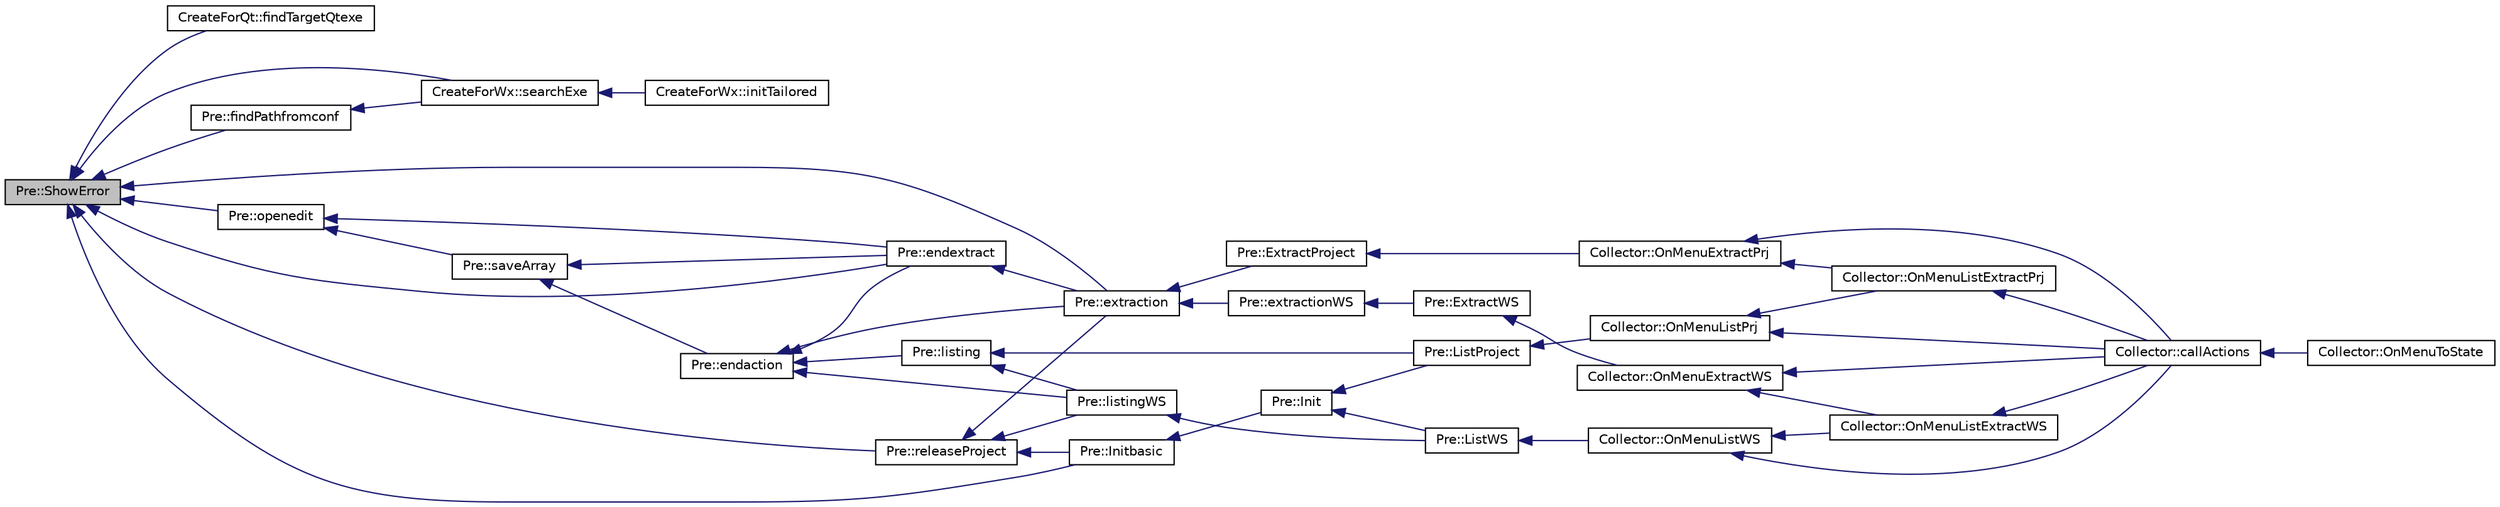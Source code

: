 digraph "Pre::ShowError"
{
  edge [fontname="Helvetica",fontsize="10",labelfontname="Helvetica",labelfontsize="10"];
  node [fontname="Helvetica",fontsize="10",shape=record];
  rankdir="LR";
  Node1004 [label="Pre::ShowError",height=0.2,width=0.4,color="black", fillcolor="grey75", style="filled", fontcolor="black"];
  Node1004 -> Node1005 [dir="back",color="midnightblue",fontsize="10",style="solid",fontname="Helvetica"];
  Node1005 [label="CreateForQt::findTargetQtexe",height=0.2,width=0.4,color="black", fillcolor="white", style="filled",URL="$class_create_for_qt.html#acc5406e27f60c34d0cb1aede60171d38",tooltip="Is whether the &#39;Qt&#39; executables exist. "];
  Node1004 -> Node1006 [dir="back",color="midnightblue",fontsize="10",style="solid",fontname="Helvetica"];
  Node1006 [label="CreateForWx::searchExe",height=0.2,width=0.4,color="black", fillcolor="white", style="filled",URL="$class_create_for_wx.html#a41fa0155a1458ac8f1a7a3b77f369fe4",tooltip="Search all &#39;exe&#39; paths. "];
  Node1006 -> Node1007 [dir="back",color="midnightblue",fontsize="10",style="solid",fontname="Helvetica"];
  Node1007 [label="CreateForWx::initTailored",height=0.2,width=0.4,color="black", fillcolor="white", style="filled",URL="$class_create_for_wx.html#a9a7122b5d8f572300659c6b74616dae6",tooltip="Specific initialisation by inherited type. "];
  Node1004 -> Node1008 [dir="back",color="midnightblue",fontsize="10",style="solid",fontname="Helvetica"];
  Node1008 [label="Pre::findPathfromconf",height=0.2,width=0.4,color="black", fillcolor="white", style="filled",URL="$class_pre.html#a688dbaca03851352e7dc4bc7bca53193",tooltip="Look for the &#39;_txt&#39; in the configuration file of &#39;CB&#39;. "];
  Node1008 -> Node1006 [dir="back",color="midnightblue",fontsize="10",style="solid",fontname="Helvetica"];
  Node1004 -> Node1009 [dir="back",color="midnightblue",fontsize="10",style="solid",fontname="Helvetica"];
  Node1009 [label="Pre::extraction",height=0.2,width=0.4,color="black", fillcolor="white", style="filled",URL="$class_pre.html#aa8a36aa79595248482a3865095fe0a65",tooltip="Extract the strings translatable from a project. "];
  Node1009 -> Node1010 [dir="back",color="midnightblue",fontsize="10",style="solid",fontname="Helvetica"];
  Node1010 [label="Pre::ExtractProject",height=0.2,width=0.4,color="black", fillcolor="white", style="filled",URL="$class_pre.html#a4324dc0618ec55468f2c1979b2e66f2c",tooltip="Extract strings to be translated. "];
  Node1010 -> Node1011 [dir="back",color="midnightblue",fontsize="10",style="solid",fontname="Helvetica"];
  Node1011 [label="Collector::OnMenuExtractPrj",height=0.2,width=0.4,color="black", fillcolor="white", style="filled",URL="$class_collector.html#af7b748977fb136842774e550b6c915b8",tooltip="Places the status graph in the extracting project report. "];
  Node1011 -> Node1012 [dir="back",color="midnightblue",fontsize="10",style="solid",fontname="Helvetica"];
  Node1012 [label="Collector::callActions",height=0.2,width=0.4,color="black", fillcolor="white", style="filled",URL="$class_collector.html#a772e3452af93d18c7764aed8245af527",tooltip="Call all &#39;OnMenu...()&#39;. "];
  Node1012 -> Node1013 [dir="back",color="midnightblue",fontsize="10",style="solid",fontname="Helvetica"];
  Node1013 [label="Collector::OnMenuToState",height=0.2,width=0.4,color="black", fillcolor="white", style="filled",URL="$class_collector.html#a4d9c1a6b570a3cf86ee6e96d3344531e",tooltip="Only one method for all events. "];
  Node1011 -> Node1014 [dir="back",color="midnightblue",fontsize="10",style="solid",fontname="Helvetica"];
  Node1014 [label="Collector::OnMenuListExtractPrj",height=0.2,width=0.4,color="black", fillcolor="white", style="filled",URL="$class_collector.html#a24cfe1b83b040784e834277da16e0a68",tooltip="Places the status grap in the listing and extract report. "];
  Node1014 -> Node1012 [dir="back",color="midnightblue",fontsize="10",style="solid",fontname="Helvetica"];
  Node1009 -> Node1015 [dir="back",color="midnightblue",fontsize="10",style="solid",fontname="Helvetica"];
  Node1015 [label="Pre::extractionWS",height=0.2,width=0.4,color="black", fillcolor="white", style="filled",URL="$class_pre.html#a346ee750d8b28d66efbaf2c4342718e8",tooltip="Extract the strings translatable from worspace. "];
  Node1015 -> Node1016 [dir="back",color="midnightblue",fontsize="10",style="solid",fontname="Helvetica"];
  Node1016 [label="Pre::ExtractWS",height=0.2,width=0.4,color="black", fillcolor="white", style="filled",URL="$class_pre.html#a8684f86d5efbdb8e3d688590d28a3179",tooltip="Extract strings to be translated in workspace. "];
  Node1016 -> Node1017 [dir="back",color="midnightblue",fontsize="10",style="solid",fontname="Helvetica"];
  Node1017 [label="Collector::OnMenuExtractWS",height=0.2,width=0.4,color="black", fillcolor="white", style="filled",URL="$class_collector.html#a0dd8300c95e93daf33d5141d38c74c0d",tooltip="Places the status graph in the extracting workspace report. "];
  Node1017 -> Node1012 [dir="back",color="midnightblue",fontsize="10",style="solid",fontname="Helvetica"];
  Node1017 -> Node1018 [dir="back",color="midnightblue",fontsize="10",style="solid",fontname="Helvetica"];
  Node1018 [label="Collector::OnMenuListExtractWS",height=0.2,width=0.4,color="black", fillcolor="white", style="filled",URL="$class_collector.html#a6f578e146a373e98a2638c6a509ee193",tooltip="Places the status grap in the listing and extract workspace report. "];
  Node1018 -> Node1012 [dir="back",color="midnightblue",fontsize="10",style="solid",fontname="Helvetica"];
  Node1004 -> Node1019 [dir="back",color="midnightblue",fontsize="10",style="solid",fontname="Helvetica"];
  Node1019 [label="Pre::endextract",height=0.2,width=0.4,color="black", fillcolor="white", style="filled",URL="$class_pre.html#a959385935eed997d2393b62d6b1b21df",tooltip="Ending extracting. "];
  Node1019 -> Node1009 [dir="back",color="midnightblue",fontsize="10",style="solid",fontname="Helvetica"];
  Node1004 -> Node1020 [dir="back",color="midnightblue",fontsize="10",style="solid",fontname="Helvetica"];
  Node1020 [label="Pre::Initbasic",height=0.2,width=0.4,color="black", fillcolor="white", style="filled",URL="$class_pre.html#a2fa55792ca24df3e4aa7cab4172cda75",tooltip=" "];
  Node1020 -> Node1021 [dir="back",color="midnightblue",fontsize="10",style="solid",fontname="Helvetica"];
  Node1021 [label="Pre::Init",height=0.2,width=0.4,color="black", fillcolor="white", style="filled",URL="$class_pre.html#ae5dcb49f219ed8e69e128492e8fc59a1",tooltip="Global initialization. "];
  Node1021 -> Node1022 [dir="back",color="midnightblue",fontsize="10",style="solid",fontname="Helvetica"];
  Node1022 [label="Pre::ListProject",height=0.2,width=0.4,color="black", fillcolor="white", style="filled",URL="$class_pre.html#a6537186bec965c977da90bb2a1feac67",tooltip=" "];
  Node1022 -> Node1023 [dir="back",color="midnightblue",fontsize="10",style="solid",fontname="Helvetica"];
  Node1023 [label="Collector::OnMenuListPrj",height=0.2,width=0.4,color="black", fillcolor="white", style="filled",URL="$class_collector.html#a7a52cb7e51c2bafa5ca760e2f005f427",tooltip="Places the status graph in the listing project report. "];
  Node1023 -> Node1012 [dir="back",color="midnightblue",fontsize="10",style="solid",fontname="Helvetica"];
  Node1023 -> Node1014 [dir="back",color="midnightblue",fontsize="10",style="solid",fontname="Helvetica"];
  Node1021 -> Node1024 [dir="back",color="midnightblue",fontsize="10",style="solid",fontname="Helvetica"];
  Node1024 [label="Pre::ListWS",height=0.2,width=0.4,color="black", fillcolor="white", style="filled",URL="$class_pre.html#aa9b0b0f3b571d8c8b511ed3134d26bb4",tooltip="List strings to be translated in workspace. "];
  Node1024 -> Node1025 [dir="back",color="midnightblue",fontsize="10",style="solid",fontname="Helvetica"];
  Node1025 [label="Collector::OnMenuListWS",height=0.2,width=0.4,color="black", fillcolor="white", style="filled",URL="$class_collector.html#ad05ff772ab635dd2b018af610c45f666",tooltip="Places the status graph in the listing workspace report. "];
  Node1025 -> Node1012 [dir="back",color="midnightblue",fontsize="10",style="solid",fontname="Helvetica"];
  Node1025 -> Node1018 [dir="back",color="midnightblue",fontsize="10",style="solid",fontname="Helvetica"];
  Node1004 -> Node1026 [dir="back",color="midnightblue",fontsize="10",style="solid",fontname="Helvetica"];
  Node1026 [label="Pre::releaseProject",height=0.2,width=0.4,color="black", fillcolor="white", style="filled",URL="$class_pre.html#a1bfa14311a5693b175f8985e49fc976d",tooltip="Release all variables. "];
  Node1026 -> Node1027 [dir="back",color="midnightblue",fontsize="10",style="solid",fontname="Helvetica"];
  Node1027 [label="Pre::listingWS",height=0.2,width=0.4,color="black", fillcolor="white", style="filled",URL="$class_pre.html#a0236657277d3ebf2dc392a6f05e215c5",tooltip="Search and memorize strings to be extracted from workspace. "];
  Node1027 -> Node1024 [dir="back",color="midnightblue",fontsize="10",style="solid",fontname="Helvetica"];
  Node1026 -> Node1009 [dir="back",color="midnightblue",fontsize="10",style="solid",fontname="Helvetica"];
  Node1026 -> Node1020 [dir="back",color="midnightblue",fontsize="10",style="solid",fontname="Helvetica"];
  Node1004 -> Node1028 [dir="back",color="midnightblue",fontsize="10",style="solid",fontname="Helvetica"];
  Node1028 [label="Pre::openedit",height=0.2,width=0.4,color="black", fillcolor="white", style="filled",URL="$class_pre.html#a0c41270b1d60e164c94c286213bdfd18",tooltip="Display a file to editor. "];
  Node1028 -> Node1019 [dir="back",color="midnightblue",fontsize="10",style="solid",fontname="Helvetica"];
  Node1028 -> Node1029 [dir="back",color="midnightblue",fontsize="10",style="solid",fontname="Helvetica"];
  Node1029 [label="Pre::saveArray",height=0.2,width=0.4,color="black", fillcolor="white", style="filled",URL="$class_pre.html#aa49a3d0de7b6c7ac7951ce8dd505ecb6",tooltip="Save an array to disk and open the file in &#39;Editor&#39;. "];
  Node1029 -> Node1019 [dir="back",color="midnightblue",fontsize="10",style="solid",fontname="Helvetica"];
  Node1029 -> Node1030 [dir="back",color="midnightblue",fontsize="10",style="solid",fontname="Helvetica"];
  Node1030 [label="Pre::endaction",height=0.2,width=0.4,color="black", fillcolor="white", style="filled",URL="$class_pre.html#a20b3015ebd4f0ca5e4fcd2fdc6022e20",tooltip="Display messages of ending listing or extracting. "];
  Node1030 -> Node1027 [dir="back",color="midnightblue",fontsize="10",style="solid",fontname="Helvetica"];
  Node1030 -> Node1009 [dir="back",color="midnightblue",fontsize="10",style="solid",fontname="Helvetica"];
  Node1030 -> Node1019 [dir="back",color="midnightblue",fontsize="10",style="solid",fontname="Helvetica"];
  Node1030 -> Node1031 [dir="back",color="midnightblue",fontsize="10",style="solid",fontname="Helvetica"];
  Node1031 [label="Pre::listing",height=0.2,width=0.4,color="black", fillcolor="white", style="filled",URL="$class_pre.html#a58700da6472228a04e8b26033a63d438",tooltip="Search and memorize strings to be extracted. "];
  Node1031 -> Node1022 [dir="back",color="midnightblue",fontsize="10",style="solid",fontname="Helvetica"];
  Node1031 -> Node1027 [dir="back",color="midnightblue",fontsize="10",style="solid",fontname="Helvetica"];
}
